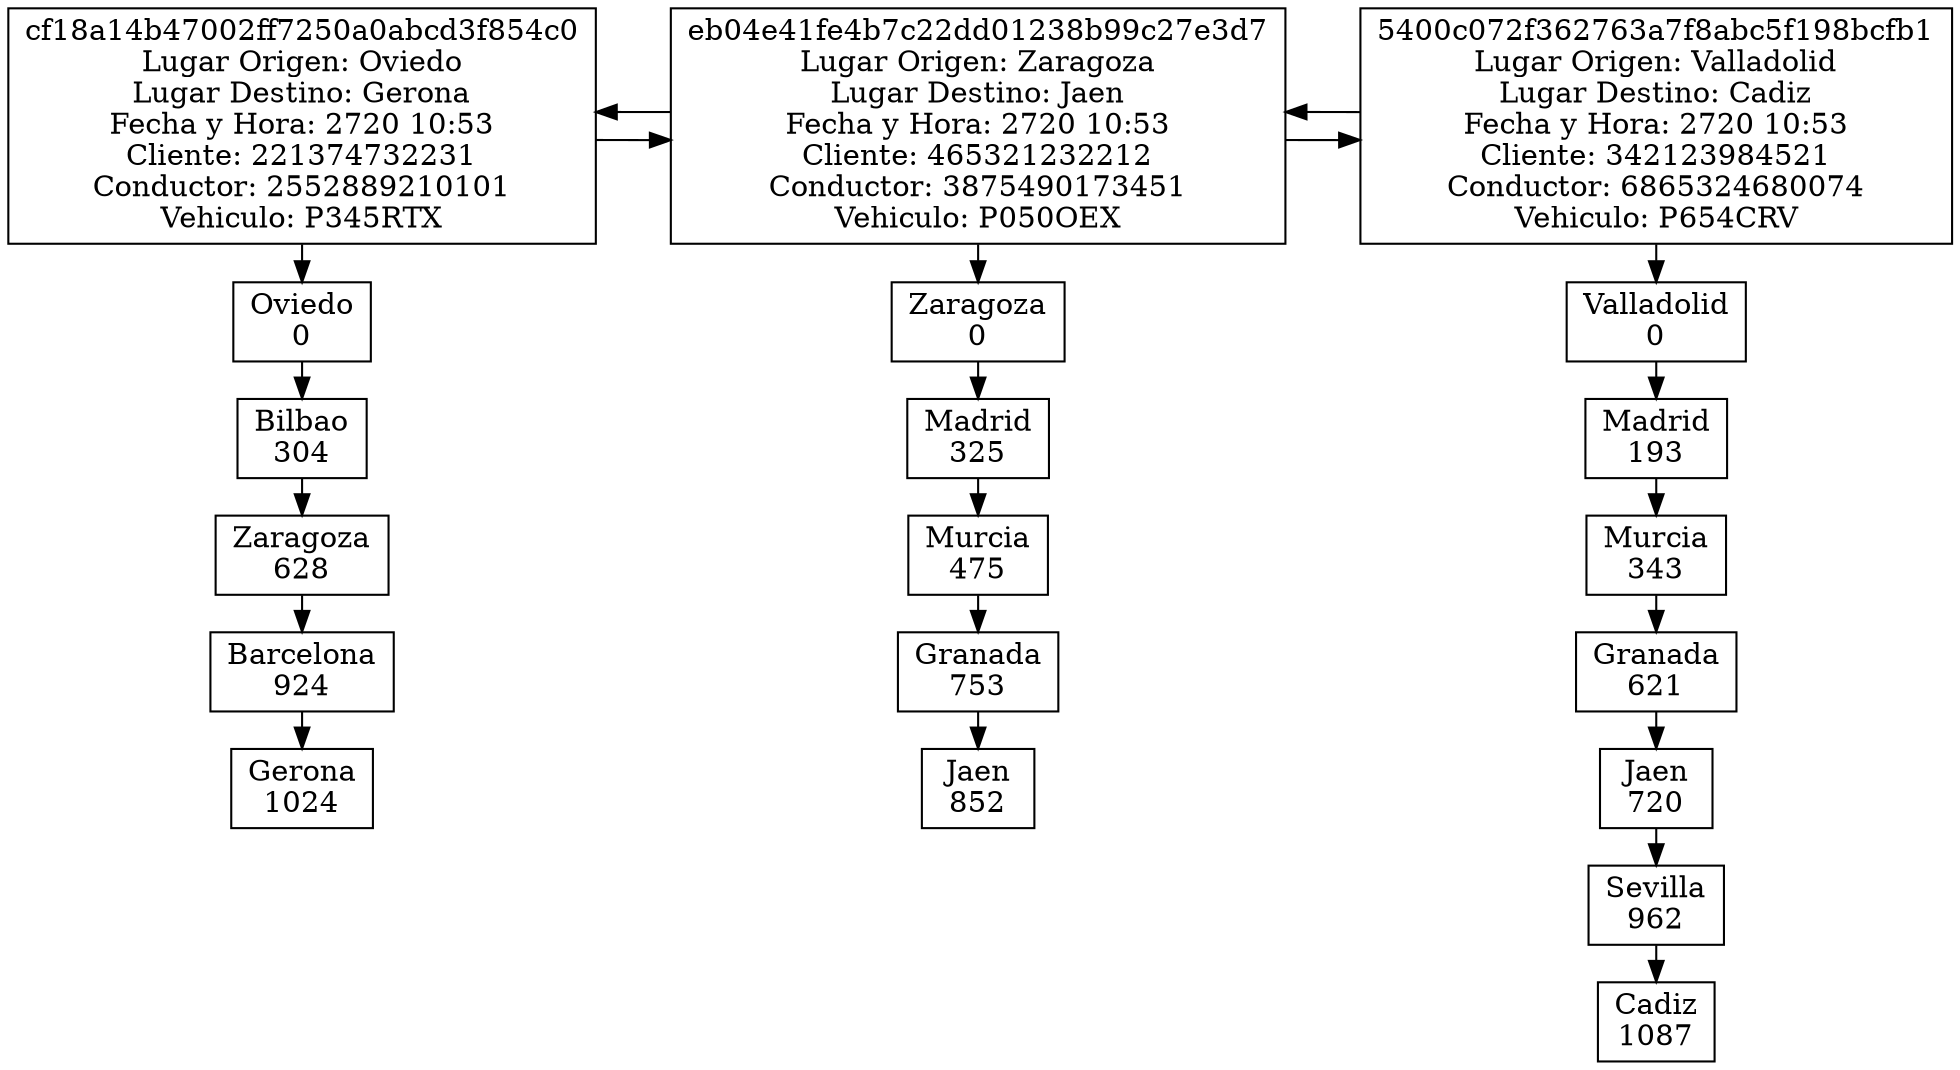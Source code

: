 digraph BlockChain{ 
node[shape=box]; 
rankdir = LR; 

"2849012"[label = "cf18a14b47002ff7250a0abcd3f854c0&#92;nLugar Origen: Oviedo&#92;nLugar Destino: Gerona&#92;nFecha y Hora: 2720 10:53&#92;nCliente: 221374732231&#92;nConductor: 2552889210101&#92;nVehiculo: P345RTX"] 
"12545980"[label = "eb04e41fe4b7c22dd01238b99c27e3d7&#92;nLugar Origen: Zaragoza&#92;nLugar Destino: Jaen&#92;nFecha y Hora: 2720 10:53&#92;nCliente: 465321232212&#92;nConductor: 3875490173451&#92;nVehiculo: P050OEX"] 
"2736801"[label = "5400c072f362763a7f8abc5f198bcfb1&#92;nLugar Origen: Valladolid&#92;nLugar Destino: Cadiz&#92;nFecha y Hora: 2720 10:53&#92;nCliente: 342123984521&#92;nConductor: 6865324680074&#92;nVehiculo: P654CRV"] 
"2849012"->"12545980"; 
"12545980"->"2849012"; 
"12545980"->"2736801"; 
"2736801"->"12545980"; 

subgraph ruta_2849012{ 
rank=same; 
"Oviedo_2849012"[label="Oviedo&#92;n0"]; 
"Bilbao_2849012"[label="Bilbao&#92;n304"]; 
"Zaragoza_2849012"[label="Zaragoza&#92;n628"]; 
"Barcelona_2849012"[label="Barcelona&#92;n924"]; 
"Gerona_2849012"[label="Gerona&#92;n1024"]; 

"Oviedo_2849012"->"Bilbao_2849012"; 
"Bilbao_2849012"->"Zaragoza_2849012"; 
"Zaragoza_2849012"->"Barcelona_2849012"; 
"Barcelona_2849012"->"Gerona_2849012"; 
}
subgraph ruta_12545980{ 
rank=same; 
"Zaragoza_12545980"[label="Zaragoza&#92;n0"]; 
"Madrid_12545980"[label="Madrid&#92;n325"]; 
"Murcia_12545980"[label="Murcia&#92;n475"]; 
"Granada_12545980"[label="Granada&#92;n753"]; 
"Jaen_12545980"[label="Jaen&#92;n852"]; 

"Zaragoza_12545980"->"Madrid_12545980"; 
"Madrid_12545980"->"Murcia_12545980"; 
"Murcia_12545980"->"Granada_12545980"; 
"Granada_12545980"->"Jaen_12545980"; 
}
subgraph ruta_2736801{ 
rank=same; 
"Valladolid_2736801"[label="Valladolid&#92;n0"]; 
"Madrid_2736801"[label="Madrid&#92;n193"]; 
"Murcia_2736801"[label="Murcia&#92;n343"]; 
"Granada_2736801"[label="Granada&#92;n621"]; 
"Jaen_2736801"[label="Jaen&#92;n720"]; 
"Sevilla_2736801"[label="Sevilla&#92;n962"]; 
"Cadiz_2736801"[label="Cadiz&#92;n1087"]; 

"Valladolid_2736801"->"Madrid_2736801"; 
"Madrid_2736801"->"Murcia_2736801"; 
"Murcia_2736801"->"Granada_2736801"; 
"Granada_2736801"->"Jaen_2736801"; 
"Jaen_2736801"->"Sevilla_2736801"; 
"Sevilla_2736801"->"Cadiz_2736801"; 
}
{rank=same "2849012" "Oviedo_2849012"} 
"2849012"->"Oviedo_2849012"; 
{rank=same "12545980" "Zaragoza_12545980"} 
"12545980"->"Zaragoza_12545980"; 
{rank=same "2736801" "Valladolid_2736801"} 
"2736801"->"Valladolid_2736801"; 

}